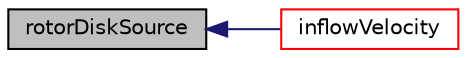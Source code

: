 digraph "rotorDiskSource"
{
  bgcolor="transparent";
  edge [fontname="Helvetica",fontsize="10",labelfontname="Helvetica",labelfontsize="10"];
  node [fontname="Helvetica",fontsize="10",shape=record];
  rankdir="LR";
  Node2 [label="rotorDiskSource",height=0.2,width=0.4,color="black", fillcolor="grey75", style="filled", fontcolor="black"];
  Node2 -> Node3 [dir="back",color="midnightblue",fontsize="10",style="solid",fontname="Helvetica"];
  Node3 [label="inflowVelocity",height=0.2,width=0.4,color="red",URL="$a24629.html#a74de28e83c4202f0173051f71893dff9",tooltip="Return the inlet flow field. "];
}
